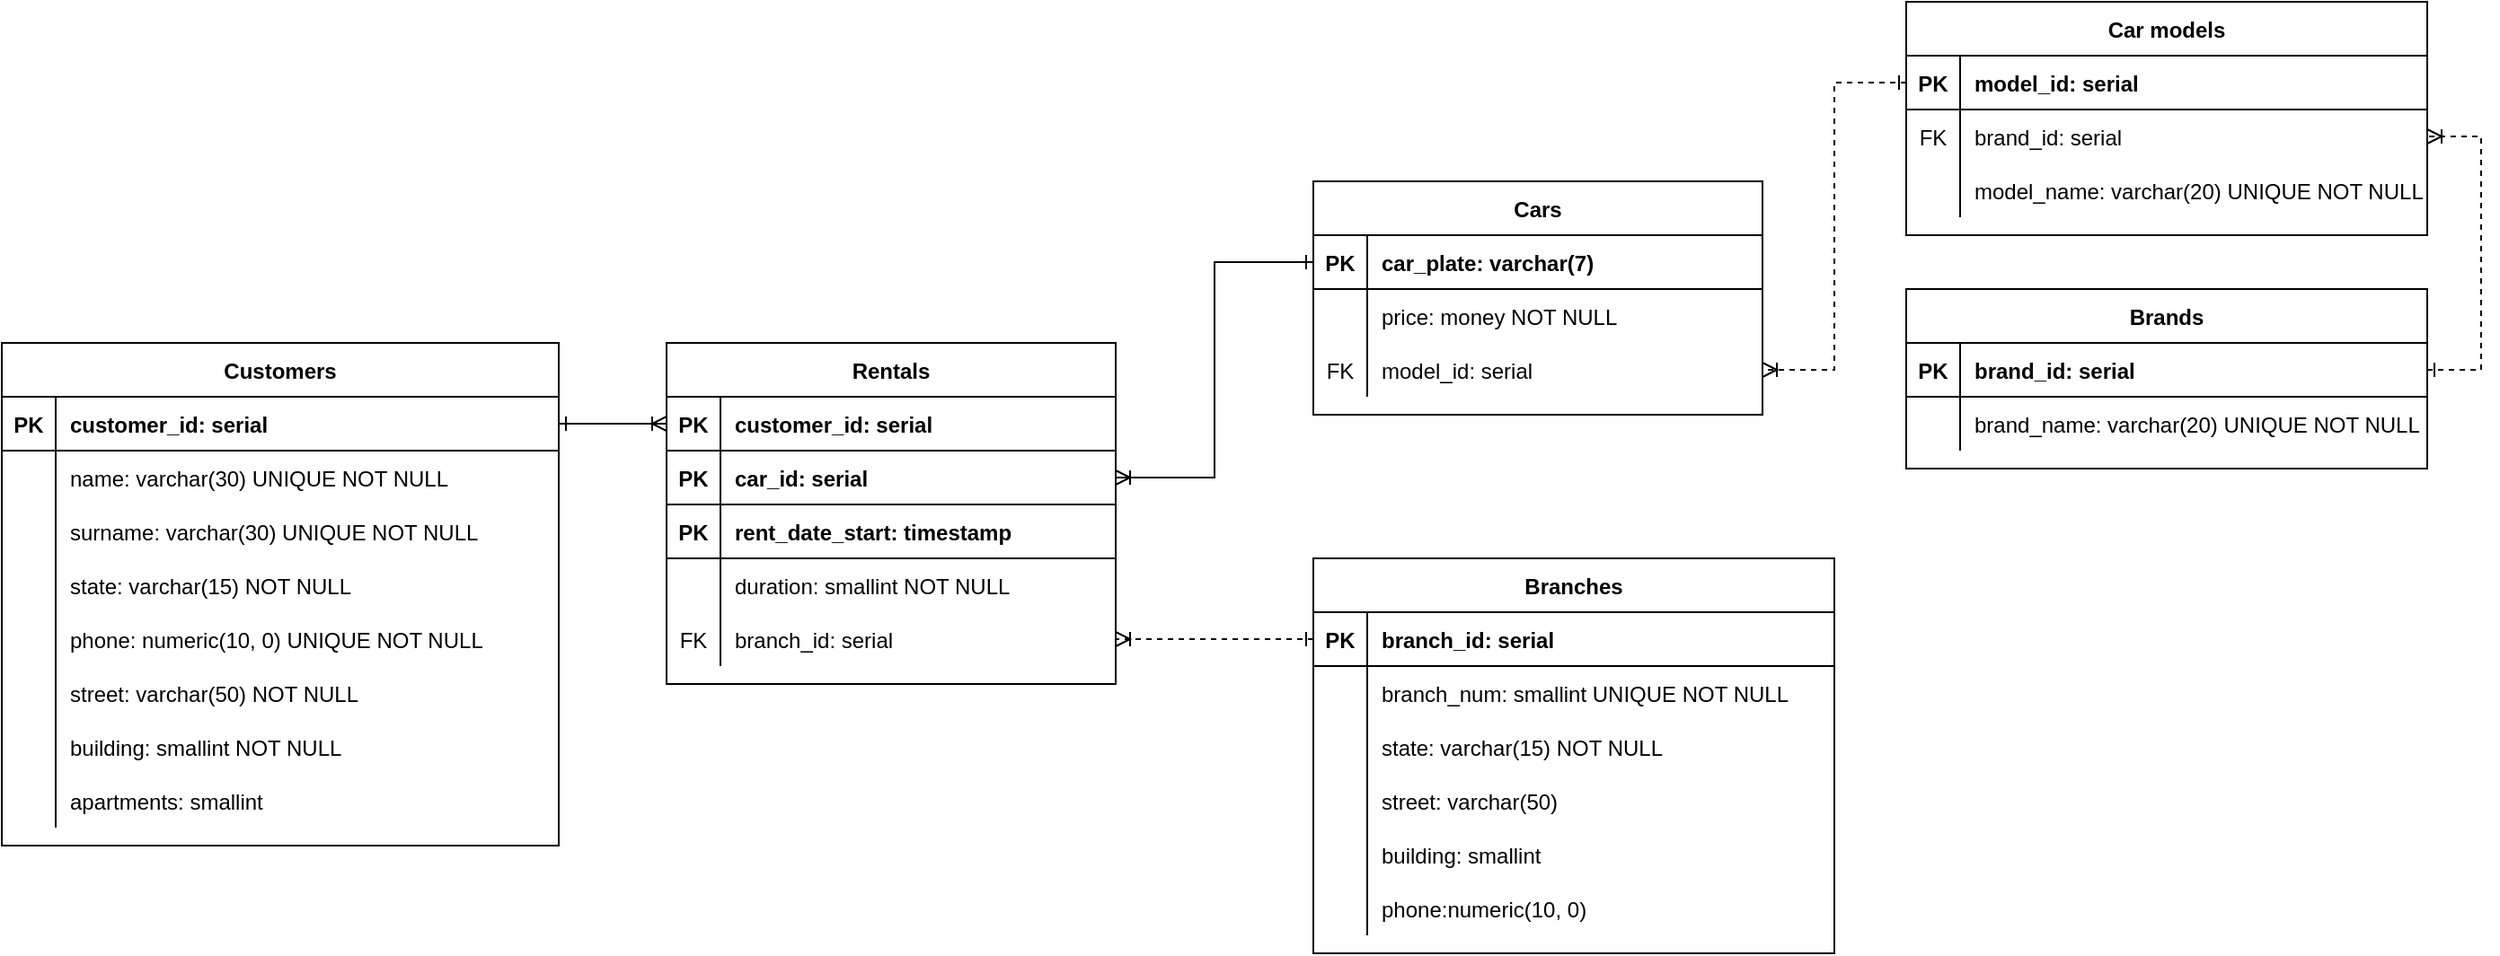 <mxfile version="14.6.13" type="device"><diagram id="R2lEEEUBdFMjLlhIrx00" name="Page-1"><mxGraphModel dx="1080" dy="494" grid="1" gridSize="10" guides="1" tooltips="1" connect="1" arrows="1" fold="1" page="1" pageScale="1" pageWidth="850" pageHeight="1100" math="0" shadow="0" extFonts="Permanent Marker^https://fonts.googleapis.com/css?family=Permanent+Marker"><root><mxCell id="0"/><mxCell id="1" parent="0"/><mxCell id="C-vyLk0tnHw3VtMMgP7b-2" value="Branches" style="shape=table;startSize=30;container=1;collapsible=1;childLayout=tableLayout;fixedRows=1;rowLines=0;fontStyle=1;align=center;resizeLast=1;" parent="1" vertex="1"><mxGeometry x="800" y="560" width="290" height="220" as="geometry"/></mxCell><mxCell id="C-vyLk0tnHw3VtMMgP7b-3" value="" style="shape=partialRectangle;collapsible=0;dropTarget=0;pointerEvents=0;fillColor=none;points=[[0,0.5],[1,0.5]];portConstraint=eastwest;top=0;left=0;right=0;bottom=1;" parent="C-vyLk0tnHw3VtMMgP7b-2" vertex="1"><mxGeometry y="30" width="290" height="30" as="geometry"/></mxCell><mxCell id="C-vyLk0tnHw3VtMMgP7b-4" value="PK" style="shape=partialRectangle;overflow=hidden;connectable=0;fillColor=none;top=0;left=0;bottom=0;right=0;fontStyle=1;" parent="C-vyLk0tnHw3VtMMgP7b-3" vertex="1"><mxGeometry width="30" height="30" as="geometry"/></mxCell><mxCell id="C-vyLk0tnHw3VtMMgP7b-5" value="branch_id: serial" style="shape=partialRectangle;overflow=hidden;connectable=0;fillColor=none;top=0;left=0;bottom=0;right=0;align=left;spacingLeft=6;fontStyle=1;" parent="C-vyLk0tnHw3VtMMgP7b-3" vertex="1"><mxGeometry x="30" width="260" height="30" as="geometry"/></mxCell><mxCell id="C-vyLk0tnHw3VtMMgP7b-9" value="" style="shape=partialRectangle;collapsible=0;dropTarget=0;pointerEvents=0;fillColor=none;points=[[0,0.5],[1,0.5]];portConstraint=eastwest;top=0;left=0;right=0;bottom=0;" parent="C-vyLk0tnHw3VtMMgP7b-2" vertex="1"><mxGeometry y="60" width="290" height="30" as="geometry"/></mxCell><mxCell id="C-vyLk0tnHw3VtMMgP7b-10" value="" style="shape=partialRectangle;overflow=hidden;connectable=0;fillColor=none;top=0;left=0;bottom=0;right=0;" parent="C-vyLk0tnHw3VtMMgP7b-9" vertex="1"><mxGeometry width="30" height="30" as="geometry"/></mxCell><mxCell id="C-vyLk0tnHw3VtMMgP7b-11" value="branch_num: smallint UNIQUE NOT NULL" style="shape=partialRectangle;overflow=hidden;connectable=0;fillColor=none;top=0;left=0;bottom=0;right=0;align=left;spacingLeft=6;" parent="C-vyLk0tnHw3VtMMgP7b-9" vertex="1"><mxGeometry x="30" width="260" height="30" as="geometry"/></mxCell><mxCell id="SF_qjwE9Mmrf4Fulj0gj-19" value="" style="shape=partialRectangle;collapsible=0;dropTarget=0;pointerEvents=0;fillColor=none;points=[[0,0.5],[1,0.5]];portConstraint=eastwest;top=0;left=0;right=0;bottom=0;" vertex="1" parent="C-vyLk0tnHw3VtMMgP7b-2"><mxGeometry y="90" width="290" height="30" as="geometry"/></mxCell><mxCell id="SF_qjwE9Mmrf4Fulj0gj-20" value="" style="shape=partialRectangle;overflow=hidden;connectable=0;fillColor=none;top=0;left=0;bottom=0;right=0;" vertex="1" parent="SF_qjwE9Mmrf4Fulj0gj-19"><mxGeometry width="30" height="30" as="geometry"/></mxCell><mxCell id="SF_qjwE9Mmrf4Fulj0gj-21" value="state: varchar(15) NOT NULL" style="shape=partialRectangle;overflow=hidden;connectable=0;fillColor=none;top=0;left=0;bottom=0;right=0;align=left;spacingLeft=6;" vertex="1" parent="SF_qjwE9Mmrf4Fulj0gj-19"><mxGeometry x="30" width="260" height="30" as="geometry"/></mxCell><mxCell id="SF_qjwE9Mmrf4Fulj0gj-22" value="" style="shape=partialRectangle;collapsible=0;dropTarget=0;pointerEvents=0;fillColor=none;points=[[0,0.5],[1,0.5]];portConstraint=eastwest;top=0;left=0;right=0;bottom=0;" vertex="1" parent="C-vyLk0tnHw3VtMMgP7b-2"><mxGeometry y="120" width="290" height="30" as="geometry"/></mxCell><mxCell id="SF_qjwE9Mmrf4Fulj0gj-23" value="" style="shape=partialRectangle;overflow=hidden;connectable=0;fillColor=none;top=0;left=0;bottom=0;right=0;" vertex="1" parent="SF_qjwE9Mmrf4Fulj0gj-22"><mxGeometry width="30" height="30" as="geometry"/></mxCell><mxCell id="SF_qjwE9Mmrf4Fulj0gj-24" value="street: varchar(50)" style="shape=partialRectangle;overflow=hidden;connectable=0;fillColor=none;top=0;left=0;bottom=0;right=0;align=left;spacingLeft=6;" vertex="1" parent="SF_qjwE9Mmrf4Fulj0gj-22"><mxGeometry x="30" width="260" height="30" as="geometry"/></mxCell><mxCell id="SF_qjwE9Mmrf4Fulj0gj-25" value="" style="shape=partialRectangle;collapsible=0;dropTarget=0;pointerEvents=0;fillColor=none;points=[[0,0.5],[1,0.5]];portConstraint=eastwest;top=0;left=0;right=0;bottom=0;" vertex="1" parent="C-vyLk0tnHw3VtMMgP7b-2"><mxGeometry y="150" width="290" height="30" as="geometry"/></mxCell><mxCell id="SF_qjwE9Mmrf4Fulj0gj-26" value="" style="shape=partialRectangle;overflow=hidden;connectable=0;fillColor=none;top=0;left=0;bottom=0;right=0;" vertex="1" parent="SF_qjwE9Mmrf4Fulj0gj-25"><mxGeometry width="30" height="30" as="geometry"/></mxCell><mxCell id="SF_qjwE9Mmrf4Fulj0gj-27" value="building: smallint" style="shape=partialRectangle;overflow=hidden;connectable=0;fillColor=none;top=0;left=0;bottom=0;right=0;align=left;spacingLeft=6;" vertex="1" parent="SF_qjwE9Mmrf4Fulj0gj-25"><mxGeometry x="30" width="260" height="30" as="geometry"/></mxCell><mxCell id="SF_qjwE9Mmrf4Fulj0gj-28" value="" style="shape=partialRectangle;collapsible=0;dropTarget=0;pointerEvents=0;fillColor=none;points=[[0,0.5],[1,0.5]];portConstraint=eastwest;top=0;left=0;right=0;bottom=0;" vertex="1" parent="C-vyLk0tnHw3VtMMgP7b-2"><mxGeometry y="180" width="290" height="30" as="geometry"/></mxCell><mxCell id="SF_qjwE9Mmrf4Fulj0gj-29" value="" style="shape=partialRectangle;overflow=hidden;connectable=0;fillColor=none;top=0;left=0;bottom=0;right=0;" vertex="1" parent="SF_qjwE9Mmrf4Fulj0gj-28"><mxGeometry width="30" height="30" as="geometry"/></mxCell><mxCell id="SF_qjwE9Mmrf4Fulj0gj-30" value="phone:numeric(10, 0)" style="shape=partialRectangle;overflow=hidden;connectable=0;fillColor=none;top=0;left=0;bottom=0;right=0;align=left;spacingLeft=6;" vertex="1" parent="SF_qjwE9Mmrf4Fulj0gj-28"><mxGeometry x="30" width="260" height="30" as="geometry"/></mxCell><mxCell id="C-vyLk0tnHw3VtMMgP7b-23" value="Customers" style="shape=table;startSize=30;container=1;collapsible=1;childLayout=tableLayout;fixedRows=1;rowLines=0;fontStyle=1;align=center;resizeLast=1;" parent="1" vertex="1"><mxGeometry x="70" y="440" width="310" height="280" as="geometry"/></mxCell><mxCell id="C-vyLk0tnHw3VtMMgP7b-24" value="" style="shape=partialRectangle;collapsible=0;dropTarget=0;pointerEvents=0;fillColor=none;points=[[0,0.5],[1,0.5]];portConstraint=eastwest;top=0;left=0;right=0;bottom=1;" parent="C-vyLk0tnHw3VtMMgP7b-23" vertex="1"><mxGeometry y="30" width="310" height="30" as="geometry"/></mxCell><mxCell id="C-vyLk0tnHw3VtMMgP7b-25" value="PK" style="shape=partialRectangle;overflow=hidden;connectable=0;fillColor=none;top=0;left=0;bottom=0;right=0;fontStyle=1;" parent="C-vyLk0tnHw3VtMMgP7b-24" vertex="1"><mxGeometry width="30" height="30" as="geometry"/></mxCell><mxCell id="C-vyLk0tnHw3VtMMgP7b-26" value="customer_id: serial" style="shape=partialRectangle;overflow=hidden;connectable=0;fillColor=none;top=0;left=0;bottom=0;right=0;align=left;spacingLeft=6;fontStyle=1;" parent="C-vyLk0tnHw3VtMMgP7b-24" vertex="1"><mxGeometry x="30" width="280" height="30" as="geometry"/></mxCell><mxCell id="C-vyLk0tnHw3VtMMgP7b-27" value="" style="shape=partialRectangle;collapsible=0;dropTarget=0;pointerEvents=0;fillColor=none;points=[[0,0.5],[1,0.5]];portConstraint=eastwest;top=0;left=0;right=0;bottom=0;" parent="C-vyLk0tnHw3VtMMgP7b-23" vertex="1"><mxGeometry y="60" width="310" height="30" as="geometry"/></mxCell><mxCell id="C-vyLk0tnHw3VtMMgP7b-28" value="" style="shape=partialRectangle;overflow=hidden;connectable=0;fillColor=none;top=0;left=0;bottom=0;right=0;" parent="C-vyLk0tnHw3VtMMgP7b-27" vertex="1"><mxGeometry width="30" height="30" as="geometry"/></mxCell><mxCell id="C-vyLk0tnHw3VtMMgP7b-29" value="name: varchar(30) UNIQUE NOT NULL" style="shape=partialRectangle;overflow=hidden;connectable=0;fillColor=none;top=0;left=0;bottom=0;right=0;align=left;spacingLeft=6;" parent="C-vyLk0tnHw3VtMMgP7b-27" vertex="1"><mxGeometry x="30" width="280" height="30" as="geometry"/></mxCell><mxCell id="SF_qjwE9Mmrf4Fulj0gj-1" value="" style="shape=partialRectangle;collapsible=0;dropTarget=0;pointerEvents=0;fillColor=none;points=[[0,0.5],[1,0.5]];portConstraint=eastwest;top=0;left=0;right=0;bottom=0;" vertex="1" parent="C-vyLk0tnHw3VtMMgP7b-23"><mxGeometry y="90" width="310" height="30" as="geometry"/></mxCell><mxCell id="SF_qjwE9Mmrf4Fulj0gj-2" value="" style="shape=partialRectangle;overflow=hidden;connectable=0;fillColor=none;top=0;left=0;bottom=0;right=0;" vertex="1" parent="SF_qjwE9Mmrf4Fulj0gj-1"><mxGeometry width="30" height="30" as="geometry"/></mxCell><mxCell id="SF_qjwE9Mmrf4Fulj0gj-3" value="surname: varchar(30) UNIQUE NOT NULL" style="shape=partialRectangle;overflow=hidden;connectable=0;fillColor=none;top=0;left=0;bottom=0;right=0;align=left;spacingLeft=6;" vertex="1" parent="SF_qjwE9Mmrf4Fulj0gj-1"><mxGeometry x="30" width="280" height="30" as="geometry"/></mxCell><mxCell id="SF_qjwE9Mmrf4Fulj0gj-16" value="" style="shape=partialRectangle;collapsible=0;dropTarget=0;pointerEvents=0;fillColor=none;points=[[0,0.5],[1,0.5]];portConstraint=eastwest;top=0;left=0;right=0;bottom=0;" vertex="1" parent="C-vyLk0tnHw3VtMMgP7b-23"><mxGeometry y="120" width="310" height="30" as="geometry"/></mxCell><mxCell id="SF_qjwE9Mmrf4Fulj0gj-17" value="" style="shape=partialRectangle;overflow=hidden;connectable=0;fillColor=none;top=0;left=0;bottom=0;right=0;" vertex="1" parent="SF_qjwE9Mmrf4Fulj0gj-16"><mxGeometry width="30" height="30" as="geometry"/></mxCell><mxCell id="SF_qjwE9Mmrf4Fulj0gj-18" value="state: varchar(15) NOT NULL" style="shape=partialRectangle;overflow=hidden;connectable=0;fillColor=none;top=0;left=0;bottom=0;right=0;align=left;spacingLeft=6;" vertex="1" parent="SF_qjwE9Mmrf4Fulj0gj-16"><mxGeometry x="30" width="280" height="30" as="geometry"/></mxCell><mxCell id="SF_qjwE9Mmrf4Fulj0gj-4" value="" style="shape=partialRectangle;collapsible=0;dropTarget=0;pointerEvents=0;fillColor=none;points=[[0,0.5],[1,0.5]];portConstraint=eastwest;top=0;left=0;right=0;bottom=0;" vertex="1" parent="C-vyLk0tnHw3VtMMgP7b-23"><mxGeometry y="150" width="310" height="30" as="geometry"/></mxCell><mxCell id="SF_qjwE9Mmrf4Fulj0gj-5" value="" style="shape=partialRectangle;overflow=hidden;connectable=0;fillColor=none;top=0;left=0;bottom=0;right=0;" vertex="1" parent="SF_qjwE9Mmrf4Fulj0gj-4"><mxGeometry width="30" height="30" as="geometry"/></mxCell><mxCell id="SF_qjwE9Mmrf4Fulj0gj-6" value="phone: numeric(10, 0) UNIQUE NOT NULL" style="shape=partialRectangle;overflow=hidden;connectable=0;fillColor=none;top=0;left=0;bottom=0;right=0;align=left;spacingLeft=6;" vertex="1" parent="SF_qjwE9Mmrf4Fulj0gj-4"><mxGeometry x="30" width="280" height="30" as="geometry"/></mxCell><mxCell id="SF_qjwE9Mmrf4Fulj0gj-7" value="" style="shape=partialRectangle;collapsible=0;dropTarget=0;pointerEvents=0;fillColor=none;points=[[0,0.5],[1,0.5]];portConstraint=eastwest;top=0;left=0;right=0;bottom=0;" vertex="1" parent="C-vyLk0tnHw3VtMMgP7b-23"><mxGeometry y="180" width="310" height="30" as="geometry"/></mxCell><mxCell id="SF_qjwE9Mmrf4Fulj0gj-8" value="" style="shape=partialRectangle;overflow=hidden;connectable=0;fillColor=none;top=0;left=0;bottom=0;right=0;" vertex="1" parent="SF_qjwE9Mmrf4Fulj0gj-7"><mxGeometry width="30" height="30" as="geometry"/></mxCell><mxCell id="SF_qjwE9Mmrf4Fulj0gj-9" value="street: varchar(50) NOT NULL" style="shape=partialRectangle;overflow=hidden;connectable=0;fillColor=none;top=0;left=0;bottom=0;right=0;align=left;spacingLeft=6;" vertex="1" parent="SF_qjwE9Mmrf4Fulj0gj-7"><mxGeometry x="30" width="280" height="30" as="geometry"/></mxCell><mxCell id="SF_qjwE9Mmrf4Fulj0gj-10" value="" style="shape=partialRectangle;collapsible=0;dropTarget=0;pointerEvents=0;fillColor=none;points=[[0,0.5],[1,0.5]];portConstraint=eastwest;top=0;left=0;right=0;bottom=0;" vertex="1" parent="C-vyLk0tnHw3VtMMgP7b-23"><mxGeometry y="210" width="310" height="30" as="geometry"/></mxCell><mxCell id="SF_qjwE9Mmrf4Fulj0gj-11" value="" style="shape=partialRectangle;overflow=hidden;connectable=0;fillColor=none;top=0;left=0;bottom=0;right=0;" vertex="1" parent="SF_qjwE9Mmrf4Fulj0gj-10"><mxGeometry width="30" height="30" as="geometry"/></mxCell><mxCell id="SF_qjwE9Mmrf4Fulj0gj-12" value="building: smallint NOT NULL" style="shape=partialRectangle;overflow=hidden;connectable=0;fillColor=none;top=0;left=0;bottom=0;right=0;align=left;spacingLeft=6;" vertex="1" parent="SF_qjwE9Mmrf4Fulj0gj-10"><mxGeometry x="30" width="280" height="30" as="geometry"/></mxCell><mxCell id="SF_qjwE9Mmrf4Fulj0gj-13" value="" style="shape=partialRectangle;collapsible=0;dropTarget=0;pointerEvents=0;fillColor=none;points=[[0,0.5],[1,0.5]];portConstraint=eastwest;top=0;left=0;right=0;bottom=0;" vertex="1" parent="C-vyLk0tnHw3VtMMgP7b-23"><mxGeometry y="240" width="310" height="30" as="geometry"/></mxCell><mxCell id="SF_qjwE9Mmrf4Fulj0gj-14" value="" style="shape=partialRectangle;overflow=hidden;connectable=0;fillColor=none;top=0;left=0;bottom=0;right=0;" vertex="1" parent="SF_qjwE9Mmrf4Fulj0gj-13"><mxGeometry width="30" height="30" as="geometry"/></mxCell><mxCell id="SF_qjwE9Mmrf4Fulj0gj-15" value="apartments: smallint" style="shape=partialRectangle;overflow=hidden;connectable=0;fillColor=none;top=0;left=0;bottom=0;right=0;align=left;spacingLeft=6;" vertex="1" parent="SF_qjwE9Mmrf4Fulj0gj-13"><mxGeometry x="30" width="280" height="30" as="geometry"/></mxCell><mxCell id="SF_qjwE9Mmrf4Fulj0gj-31" value="Rentals" style="shape=table;startSize=30;container=1;collapsible=1;childLayout=tableLayout;fixedRows=1;rowLines=0;fontStyle=1;align=center;resizeLast=1;" vertex="1" parent="1"><mxGeometry x="440" y="440" width="250" height="190" as="geometry"/></mxCell><mxCell id="SF_qjwE9Mmrf4Fulj0gj-32" value="" style="shape=partialRectangle;collapsible=0;dropTarget=0;pointerEvents=0;fillColor=none;points=[[0,0.5],[1,0.5]];portConstraint=eastwest;top=0;left=0;right=0;bottom=1;" vertex="1" parent="SF_qjwE9Mmrf4Fulj0gj-31"><mxGeometry y="30" width="250" height="30" as="geometry"/></mxCell><mxCell id="SF_qjwE9Mmrf4Fulj0gj-33" value="PK" style="shape=partialRectangle;overflow=hidden;connectable=0;fillColor=none;top=0;left=0;bottom=0;right=0;fontStyle=1;" vertex="1" parent="SF_qjwE9Mmrf4Fulj0gj-32"><mxGeometry width="30" height="30" as="geometry"/></mxCell><mxCell id="SF_qjwE9Mmrf4Fulj0gj-34" value="customer_id: serial" style="shape=partialRectangle;overflow=hidden;connectable=0;fillColor=none;top=0;left=0;bottom=0;right=0;align=left;spacingLeft=6;fontStyle=1;" vertex="1" parent="SF_qjwE9Mmrf4Fulj0gj-32"><mxGeometry x="30" width="220" height="30" as="geometry"/></mxCell><mxCell id="SF_qjwE9Mmrf4Fulj0gj-50" value="" style="shape=partialRectangle;collapsible=0;dropTarget=0;pointerEvents=0;fillColor=none;points=[[0,0.5],[1,0.5]];portConstraint=eastwest;top=0;left=0;right=0;bottom=1;" vertex="1" parent="SF_qjwE9Mmrf4Fulj0gj-31"><mxGeometry y="60" width="250" height="30" as="geometry"/></mxCell><mxCell id="SF_qjwE9Mmrf4Fulj0gj-51" value="PK" style="shape=partialRectangle;overflow=hidden;connectable=0;fillColor=none;top=0;left=0;bottom=0;right=0;fontStyle=1;" vertex="1" parent="SF_qjwE9Mmrf4Fulj0gj-50"><mxGeometry width="30" height="30" as="geometry"/></mxCell><mxCell id="SF_qjwE9Mmrf4Fulj0gj-52" value="car_id: serial" style="shape=partialRectangle;overflow=hidden;connectable=0;fillColor=none;top=0;left=0;bottom=0;right=0;align=left;spacingLeft=6;fontStyle=1;" vertex="1" parent="SF_qjwE9Mmrf4Fulj0gj-50"><mxGeometry x="30" width="220" height="30" as="geometry"/></mxCell><mxCell id="SF_qjwE9Mmrf4Fulj0gj-62" value="" style="shape=partialRectangle;collapsible=0;dropTarget=0;pointerEvents=0;fillColor=none;points=[[0,0.5],[1,0.5]];portConstraint=eastwest;top=0;left=0;right=0;bottom=1;" vertex="1" parent="SF_qjwE9Mmrf4Fulj0gj-31"><mxGeometry y="90" width="250" height="30" as="geometry"/></mxCell><mxCell id="SF_qjwE9Mmrf4Fulj0gj-63" value="PK" style="shape=partialRectangle;overflow=hidden;connectable=0;fillColor=none;top=0;left=0;bottom=0;right=0;fontStyle=1;" vertex="1" parent="SF_qjwE9Mmrf4Fulj0gj-62"><mxGeometry width="30" height="30" as="geometry"/></mxCell><mxCell id="SF_qjwE9Mmrf4Fulj0gj-64" value="rent_date_start: timestamp" style="shape=partialRectangle;overflow=hidden;connectable=0;fillColor=none;top=0;left=0;bottom=0;right=0;align=left;spacingLeft=6;fontStyle=1;" vertex="1" parent="SF_qjwE9Mmrf4Fulj0gj-62"><mxGeometry x="30" width="220" height="30" as="geometry"/></mxCell><mxCell id="SF_qjwE9Mmrf4Fulj0gj-35" value="" style="shape=partialRectangle;collapsible=0;dropTarget=0;pointerEvents=0;fillColor=none;points=[[0,0.5],[1,0.5]];portConstraint=eastwest;top=0;left=0;right=0;bottom=0;" vertex="1" parent="SF_qjwE9Mmrf4Fulj0gj-31"><mxGeometry y="120" width="250" height="30" as="geometry"/></mxCell><mxCell id="SF_qjwE9Mmrf4Fulj0gj-36" value="" style="shape=partialRectangle;overflow=hidden;connectable=0;fillColor=none;top=0;left=0;bottom=0;right=0;" vertex="1" parent="SF_qjwE9Mmrf4Fulj0gj-35"><mxGeometry width="30" height="30" as="geometry"/></mxCell><mxCell id="SF_qjwE9Mmrf4Fulj0gj-37" value="duration: smallint NOT NULL" style="shape=partialRectangle;overflow=hidden;connectable=0;fillColor=none;top=0;left=0;bottom=0;right=0;align=left;spacingLeft=6;" vertex="1" parent="SF_qjwE9Mmrf4Fulj0gj-35"><mxGeometry x="30" width="220" height="30" as="geometry"/></mxCell><mxCell id="SF_qjwE9Mmrf4Fulj0gj-38" value="" style="shape=partialRectangle;collapsible=0;dropTarget=0;pointerEvents=0;fillColor=none;points=[[0,0.5],[1,0.5]];portConstraint=eastwest;top=0;left=0;right=0;bottom=0;" vertex="1" parent="SF_qjwE9Mmrf4Fulj0gj-31"><mxGeometry y="150" width="250" height="30" as="geometry"/></mxCell><mxCell id="SF_qjwE9Mmrf4Fulj0gj-39" value="FK" style="shape=partialRectangle;overflow=hidden;connectable=0;fillColor=none;top=0;left=0;bottom=0;right=0;" vertex="1" parent="SF_qjwE9Mmrf4Fulj0gj-38"><mxGeometry width="30" height="30" as="geometry"/></mxCell><mxCell id="SF_qjwE9Mmrf4Fulj0gj-40" value="branch_id: serial" style="shape=partialRectangle;overflow=hidden;connectable=0;fillColor=none;top=0;left=0;bottom=0;right=0;align=left;spacingLeft=6;" vertex="1" parent="SF_qjwE9Mmrf4Fulj0gj-38"><mxGeometry x="30" width="220" height="30" as="geometry"/></mxCell><mxCell id="SF_qjwE9Mmrf4Fulj0gj-65" value="Cars" style="shape=table;startSize=30;container=1;collapsible=1;childLayout=tableLayout;fixedRows=1;rowLines=0;fontStyle=1;align=center;resizeLast=1;" vertex="1" parent="1"><mxGeometry x="800" y="350" width="250" height="130" as="geometry"/></mxCell><mxCell id="SF_qjwE9Mmrf4Fulj0gj-66" value="" style="shape=partialRectangle;collapsible=0;dropTarget=0;pointerEvents=0;fillColor=none;points=[[0,0.5],[1,0.5]];portConstraint=eastwest;top=0;left=0;right=0;bottom=1;" vertex="1" parent="SF_qjwE9Mmrf4Fulj0gj-65"><mxGeometry y="30" width="250" height="30" as="geometry"/></mxCell><mxCell id="SF_qjwE9Mmrf4Fulj0gj-67" value="PK" style="shape=partialRectangle;overflow=hidden;connectable=0;fillColor=none;top=0;left=0;bottom=0;right=0;fontStyle=1;" vertex="1" parent="SF_qjwE9Mmrf4Fulj0gj-66"><mxGeometry width="30" height="30" as="geometry"/></mxCell><mxCell id="SF_qjwE9Mmrf4Fulj0gj-68" value="car_plate: varchar(7)" style="shape=partialRectangle;overflow=hidden;connectable=0;fillColor=none;top=0;left=0;bottom=0;right=0;align=left;spacingLeft=6;fontStyle=1;" vertex="1" parent="SF_qjwE9Mmrf4Fulj0gj-66"><mxGeometry x="30" width="220" height="30" as="geometry"/></mxCell><mxCell id="SF_qjwE9Mmrf4Fulj0gj-75" value="" style="shape=partialRectangle;collapsible=0;dropTarget=0;pointerEvents=0;fillColor=none;points=[[0,0.5],[1,0.5]];portConstraint=eastwest;top=0;left=0;right=0;bottom=0;" vertex="1" parent="SF_qjwE9Mmrf4Fulj0gj-65"><mxGeometry y="60" width="250" height="30" as="geometry"/></mxCell><mxCell id="SF_qjwE9Mmrf4Fulj0gj-76" value="" style="shape=partialRectangle;overflow=hidden;connectable=0;fillColor=none;top=0;left=0;bottom=0;right=0;" vertex="1" parent="SF_qjwE9Mmrf4Fulj0gj-75"><mxGeometry width="30" height="30" as="geometry"/></mxCell><mxCell id="SF_qjwE9Mmrf4Fulj0gj-77" value="price: money NOT NULL" style="shape=partialRectangle;overflow=hidden;connectable=0;fillColor=none;top=0;left=0;bottom=0;right=0;align=left;spacingLeft=6;" vertex="1" parent="SF_qjwE9Mmrf4Fulj0gj-75"><mxGeometry x="30" width="220" height="30" as="geometry"/></mxCell><mxCell id="SF_qjwE9Mmrf4Fulj0gj-78" value="" style="shape=partialRectangle;collapsible=0;dropTarget=0;pointerEvents=0;fillColor=none;points=[[0,0.5],[1,0.5]];portConstraint=eastwest;top=0;left=0;right=0;bottom=0;" vertex="1" parent="SF_qjwE9Mmrf4Fulj0gj-65"><mxGeometry y="90" width="250" height="30" as="geometry"/></mxCell><mxCell id="SF_qjwE9Mmrf4Fulj0gj-79" value="FK" style="shape=partialRectangle;overflow=hidden;connectable=0;fillColor=none;top=0;left=0;bottom=0;right=0;" vertex="1" parent="SF_qjwE9Mmrf4Fulj0gj-78"><mxGeometry width="30" height="30" as="geometry"/></mxCell><mxCell id="SF_qjwE9Mmrf4Fulj0gj-80" value="model_id: serial" style="shape=partialRectangle;overflow=hidden;connectable=0;fillColor=none;top=0;left=0;bottom=0;right=0;align=left;spacingLeft=6;" vertex="1" parent="SF_qjwE9Mmrf4Fulj0gj-78"><mxGeometry x="30" width="220" height="30" as="geometry"/></mxCell><mxCell id="SF_qjwE9Mmrf4Fulj0gj-81" value="Brands" style="shape=table;startSize=30;container=1;collapsible=1;childLayout=tableLayout;fixedRows=1;rowLines=0;fontStyle=1;align=center;resizeLast=1;" vertex="1" parent="1"><mxGeometry x="1130" y="410" width="290" height="100" as="geometry"/></mxCell><mxCell id="SF_qjwE9Mmrf4Fulj0gj-82" value="" style="shape=partialRectangle;collapsible=0;dropTarget=0;pointerEvents=0;fillColor=none;points=[[0,0.5],[1,0.5]];portConstraint=eastwest;top=0;left=0;right=0;bottom=1;" vertex="1" parent="SF_qjwE9Mmrf4Fulj0gj-81"><mxGeometry y="30" width="290" height="30" as="geometry"/></mxCell><mxCell id="SF_qjwE9Mmrf4Fulj0gj-83" value="PK" style="shape=partialRectangle;overflow=hidden;connectable=0;fillColor=none;top=0;left=0;bottom=0;right=0;fontStyle=1;" vertex="1" parent="SF_qjwE9Mmrf4Fulj0gj-82"><mxGeometry width="30" height="30" as="geometry"/></mxCell><mxCell id="SF_qjwE9Mmrf4Fulj0gj-84" value="brand_id: serial" style="shape=partialRectangle;overflow=hidden;connectable=0;fillColor=none;top=0;left=0;bottom=0;right=0;align=left;spacingLeft=6;fontStyle=1;" vertex="1" parent="SF_qjwE9Mmrf4Fulj0gj-82"><mxGeometry x="30" width="260" height="30" as="geometry"/></mxCell><mxCell id="SF_qjwE9Mmrf4Fulj0gj-91" value="" style="shape=partialRectangle;collapsible=0;dropTarget=0;pointerEvents=0;fillColor=none;points=[[0,0.5],[1,0.5]];portConstraint=eastwest;top=0;left=0;right=0;bottom=0;" vertex="1" parent="SF_qjwE9Mmrf4Fulj0gj-81"><mxGeometry y="60" width="290" height="30" as="geometry"/></mxCell><mxCell id="SF_qjwE9Mmrf4Fulj0gj-92" value="" style="shape=partialRectangle;overflow=hidden;connectable=0;fillColor=none;top=0;left=0;bottom=0;right=0;" vertex="1" parent="SF_qjwE9Mmrf4Fulj0gj-91"><mxGeometry width="30" height="30" as="geometry"/></mxCell><mxCell id="SF_qjwE9Mmrf4Fulj0gj-93" value="brand_name: varchar(20) UNIQUE NOT NULL" style="shape=partialRectangle;overflow=hidden;connectable=0;fillColor=none;top=0;left=0;bottom=0;right=0;align=left;spacingLeft=6;" vertex="1" parent="SF_qjwE9Mmrf4Fulj0gj-91"><mxGeometry x="30" width="260" height="30" as="geometry"/></mxCell><mxCell id="SF_qjwE9Mmrf4Fulj0gj-97" value="Car models" style="shape=table;startSize=30;container=1;collapsible=1;childLayout=tableLayout;fixedRows=1;rowLines=0;fontStyle=1;align=center;resizeLast=1;" vertex="1" parent="1"><mxGeometry x="1130" y="250" width="290" height="130" as="geometry"/></mxCell><mxCell id="SF_qjwE9Mmrf4Fulj0gj-98" value="" style="shape=partialRectangle;collapsible=0;dropTarget=0;pointerEvents=0;fillColor=none;points=[[0,0.5],[1,0.5]];portConstraint=eastwest;top=0;left=0;right=0;bottom=1;" vertex="1" parent="SF_qjwE9Mmrf4Fulj0gj-97"><mxGeometry y="30" width="290" height="30" as="geometry"/></mxCell><mxCell id="SF_qjwE9Mmrf4Fulj0gj-99" value="PK" style="shape=partialRectangle;overflow=hidden;connectable=0;fillColor=none;top=0;left=0;bottom=0;right=0;fontStyle=1;" vertex="1" parent="SF_qjwE9Mmrf4Fulj0gj-98"><mxGeometry width="30" height="30" as="geometry"/></mxCell><mxCell id="SF_qjwE9Mmrf4Fulj0gj-100" value="model_id: serial" style="shape=partialRectangle;overflow=hidden;connectable=0;fillColor=none;top=0;left=0;bottom=0;right=0;align=left;spacingLeft=6;fontStyle=1;" vertex="1" parent="SF_qjwE9Mmrf4Fulj0gj-98"><mxGeometry x="30" width="260" height="30" as="geometry"/></mxCell><mxCell id="SF_qjwE9Mmrf4Fulj0gj-101" value="" style="shape=partialRectangle;collapsible=0;dropTarget=0;pointerEvents=0;fillColor=none;points=[[0,0.5],[1,0.5]];portConstraint=eastwest;top=0;left=0;right=0;bottom=0;" vertex="1" parent="SF_qjwE9Mmrf4Fulj0gj-97"><mxGeometry y="60" width="290" height="30" as="geometry"/></mxCell><mxCell id="SF_qjwE9Mmrf4Fulj0gj-102" value="FK" style="shape=partialRectangle;overflow=hidden;connectable=0;fillColor=none;top=0;left=0;bottom=0;right=0;" vertex="1" parent="SF_qjwE9Mmrf4Fulj0gj-101"><mxGeometry width="30" height="30" as="geometry"/></mxCell><mxCell id="SF_qjwE9Mmrf4Fulj0gj-103" value="brand_id: serial" style="shape=partialRectangle;overflow=hidden;connectable=0;fillColor=none;top=0;left=0;bottom=0;right=0;align=left;spacingLeft=6;" vertex="1" parent="SF_qjwE9Mmrf4Fulj0gj-101"><mxGeometry x="30" width="260" height="30" as="geometry"/></mxCell><mxCell id="SF_qjwE9Mmrf4Fulj0gj-104" value="" style="shape=partialRectangle;collapsible=0;dropTarget=0;pointerEvents=0;fillColor=none;points=[[0,0.5],[1,0.5]];portConstraint=eastwest;top=0;left=0;right=0;bottom=0;" vertex="1" parent="SF_qjwE9Mmrf4Fulj0gj-97"><mxGeometry y="90" width="290" height="30" as="geometry"/></mxCell><mxCell id="SF_qjwE9Mmrf4Fulj0gj-105" value="" style="shape=partialRectangle;overflow=hidden;connectable=0;fillColor=none;top=0;left=0;bottom=0;right=0;" vertex="1" parent="SF_qjwE9Mmrf4Fulj0gj-104"><mxGeometry width="30" height="30" as="geometry"/></mxCell><mxCell id="SF_qjwE9Mmrf4Fulj0gj-106" value="model_name: varchar(20) UNIQUE NOT NULL" style="shape=partialRectangle;overflow=hidden;connectable=0;fillColor=none;top=0;left=0;bottom=0;right=0;align=left;spacingLeft=6;" vertex="1" parent="SF_qjwE9Mmrf4Fulj0gj-104"><mxGeometry x="30" width="260" height="30" as="geometry"/></mxCell><mxCell id="SF_qjwE9Mmrf4Fulj0gj-109" style="edgeStyle=orthogonalEdgeStyle;rounded=0;orthogonalLoop=1;jettySize=auto;html=1;startArrow=ERone;startFill=0;endArrow=ERoneToMany;endFill=0;dashed=1;entryX=1;entryY=0.5;entryDx=0;entryDy=0;" edge="1" parent="1" source="SF_qjwE9Mmrf4Fulj0gj-82" target="SF_qjwE9Mmrf4Fulj0gj-101"><mxGeometry relative="1" as="geometry"><Array as="points"><mxPoint x="1450" y="455"/><mxPoint x="1450" y="325"/></Array></mxGeometry></mxCell><mxCell id="SF_qjwE9Mmrf4Fulj0gj-110" style="edgeStyle=orthogonalEdgeStyle;rounded=0;orthogonalLoop=1;jettySize=auto;html=1;dashed=1;startArrow=ERone;startFill=0;endArrow=ERoneToMany;endFill=0;exitX=0;exitY=0.5;exitDx=0;exitDy=0;" edge="1" parent="1" source="SF_qjwE9Mmrf4Fulj0gj-98" target="SF_qjwE9Mmrf4Fulj0gj-78"><mxGeometry relative="1" as="geometry"/></mxCell><mxCell id="SF_qjwE9Mmrf4Fulj0gj-111" style="edgeStyle=orthogonalEdgeStyle;rounded=0;orthogonalLoop=1;jettySize=auto;html=1;startArrow=ERone;startFill=0;endArrow=ERoneToMany;endFill=0;" edge="1" parent="1" source="SF_qjwE9Mmrf4Fulj0gj-66" target="SF_qjwE9Mmrf4Fulj0gj-50"><mxGeometry relative="1" as="geometry"/></mxCell><mxCell id="SF_qjwE9Mmrf4Fulj0gj-112" style="edgeStyle=orthogonalEdgeStyle;rounded=0;orthogonalLoop=1;jettySize=auto;html=1;startArrow=ERone;startFill=0;endArrow=ERoneToMany;endFill=0;" edge="1" parent="1" source="C-vyLk0tnHw3VtMMgP7b-24" target="SF_qjwE9Mmrf4Fulj0gj-32"><mxGeometry relative="1" as="geometry"/></mxCell><mxCell id="SF_qjwE9Mmrf4Fulj0gj-113" style="edgeStyle=orthogonalEdgeStyle;rounded=0;orthogonalLoop=1;jettySize=auto;html=1;startArrow=ERone;startFill=0;endArrow=ERoneToMany;endFill=0;dashed=1;" edge="1" parent="1" source="C-vyLk0tnHw3VtMMgP7b-3" target="SF_qjwE9Mmrf4Fulj0gj-38"><mxGeometry relative="1" as="geometry"/></mxCell></root></mxGraphModel></diagram></mxfile>